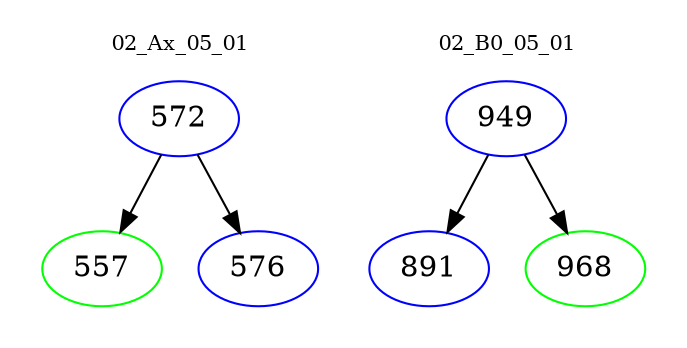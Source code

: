 digraph{
subgraph cluster_0 {
color = white
label = "02_Ax_05_01";
fontsize=10;
T0_572 [label="572", color="blue"]
T0_572 -> T0_557 [color="black"]
T0_557 [label="557", color="green"]
T0_572 -> T0_576 [color="black"]
T0_576 [label="576", color="blue"]
}
subgraph cluster_1 {
color = white
label = "02_B0_05_01";
fontsize=10;
T1_949 [label="949", color="blue"]
T1_949 -> T1_891 [color="black"]
T1_891 [label="891", color="blue"]
T1_949 -> T1_968 [color="black"]
T1_968 [label="968", color="green"]
}
}
